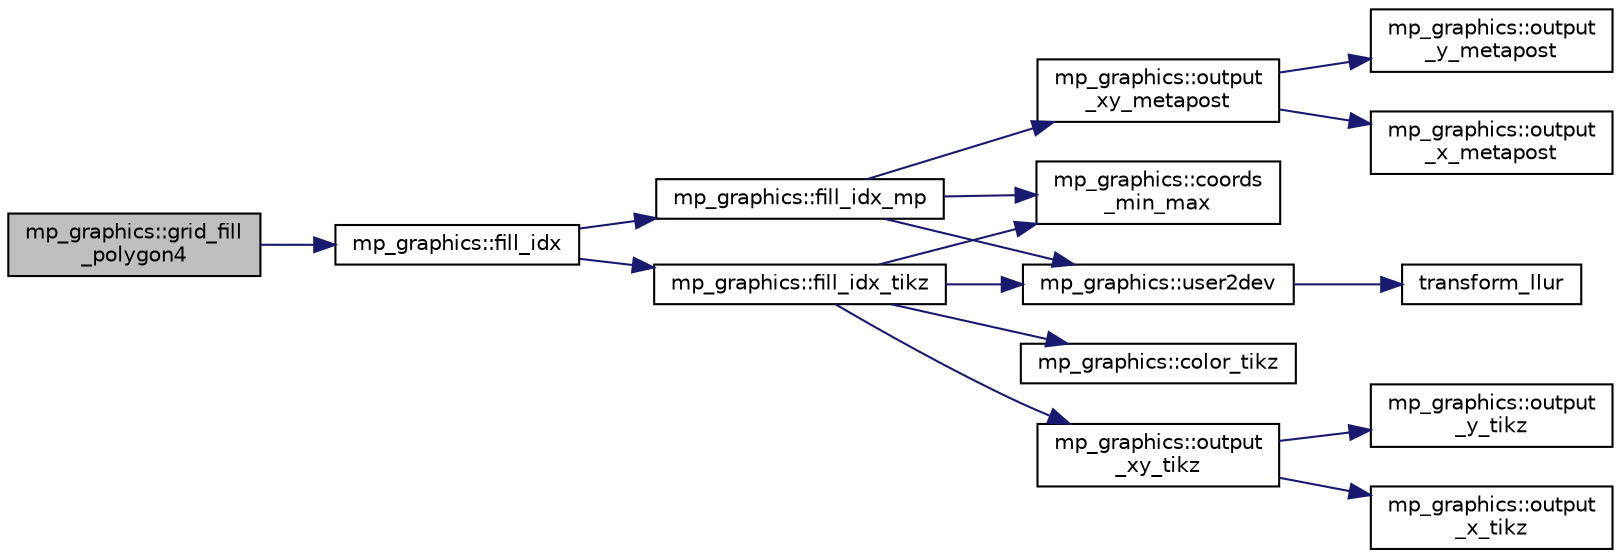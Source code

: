 digraph "mp_graphics::grid_fill_polygon4"
{
  edge [fontname="Helvetica",fontsize="10",labelfontname="Helvetica",labelfontsize="10"];
  node [fontname="Helvetica",fontsize="10",shape=record];
  rankdir="LR";
  Node2993 [label="mp_graphics::grid_fill\l_polygon4",height=0.2,width=0.4,color="black", fillcolor="grey75", style="filled", fontcolor="black"];
  Node2993 -> Node2994 [color="midnightblue",fontsize="10",style="solid",fontname="Helvetica"];
  Node2994 [label="mp_graphics::fill_idx",height=0.2,width=0.4,color="black", fillcolor="white", style="filled",URL="$da/d2c/classmp__graphics.html#a185e833954f00af0df61939e3b3da294"];
  Node2994 -> Node2995 [color="midnightblue",fontsize="10",style="solid",fontname="Helvetica"];
  Node2995 [label="mp_graphics::fill_idx_mp",height=0.2,width=0.4,color="black", fillcolor="white", style="filled",URL="$da/d2c/classmp__graphics.html#a54cc0cb42fd5e93e7519d3b71c5fe6dc"];
  Node2995 -> Node2996 [color="midnightblue",fontsize="10",style="solid",fontname="Helvetica"];
  Node2996 [label="mp_graphics::coords\l_min_max",height=0.2,width=0.4,color="black", fillcolor="white", style="filled",URL="$da/d2c/classmp__graphics.html#afa0af74da2afd1d00b2eeb5e25b4f596"];
  Node2995 -> Node2997 [color="midnightblue",fontsize="10",style="solid",fontname="Helvetica"];
  Node2997 [label="mp_graphics::user2dev",height=0.2,width=0.4,color="black", fillcolor="white", style="filled",URL="$da/d2c/classmp__graphics.html#af087f5f4b08c72f67f5e35cc312070fb"];
  Node2997 -> Node2998 [color="midnightblue",fontsize="10",style="solid",fontname="Helvetica"];
  Node2998 [label="transform_llur",height=0.2,width=0.4,color="black", fillcolor="white", style="filled",URL="$d9/d29/draw_8_c.html#af38b139f64e19404b9a944c7188d4aff"];
  Node2995 -> Node2999 [color="midnightblue",fontsize="10",style="solid",fontname="Helvetica"];
  Node2999 [label="mp_graphics::output\l_xy_metapost",height=0.2,width=0.4,color="black", fillcolor="white", style="filled",URL="$da/d2c/classmp__graphics.html#a564e7d2700489eed72ea865b3acc14db"];
  Node2999 -> Node3000 [color="midnightblue",fontsize="10",style="solid",fontname="Helvetica"];
  Node3000 [label="mp_graphics::output\l_x_metapost",height=0.2,width=0.4,color="black", fillcolor="white", style="filled",URL="$da/d2c/classmp__graphics.html#aee38beb59e940946cbb575cde90b9cfe"];
  Node2999 -> Node3001 [color="midnightblue",fontsize="10",style="solid",fontname="Helvetica"];
  Node3001 [label="mp_graphics::output\l_y_metapost",height=0.2,width=0.4,color="black", fillcolor="white", style="filled",URL="$da/d2c/classmp__graphics.html#a41c9d8463dc57fa97bb9a1e0577980b6"];
  Node2994 -> Node3002 [color="midnightblue",fontsize="10",style="solid",fontname="Helvetica"];
  Node3002 [label="mp_graphics::fill_idx_tikz",height=0.2,width=0.4,color="black", fillcolor="white", style="filled",URL="$da/d2c/classmp__graphics.html#a6d871b98a58914222b7ad34af1b699ca"];
  Node3002 -> Node3003 [color="midnightblue",fontsize="10",style="solid",fontname="Helvetica"];
  Node3003 [label="mp_graphics::color_tikz",height=0.2,width=0.4,color="black", fillcolor="white", style="filled",URL="$da/d2c/classmp__graphics.html#a55d0835caab08eaf3e409096bbb91d63"];
  Node3002 -> Node2996 [color="midnightblue",fontsize="10",style="solid",fontname="Helvetica"];
  Node3002 -> Node2997 [color="midnightblue",fontsize="10",style="solid",fontname="Helvetica"];
  Node3002 -> Node3004 [color="midnightblue",fontsize="10",style="solid",fontname="Helvetica"];
  Node3004 [label="mp_graphics::output\l_xy_tikz",height=0.2,width=0.4,color="black", fillcolor="white", style="filled",URL="$da/d2c/classmp__graphics.html#a640800bc67fec9ed441b27c71461e9c6"];
  Node3004 -> Node3005 [color="midnightblue",fontsize="10",style="solid",fontname="Helvetica"];
  Node3005 [label="mp_graphics::output\l_x_tikz",height=0.2,width=0.4,color="black", fillcolor="white", style="filled",URL="$da/d2c/classmp__graphics.html#a311d4fb1c32d1eb0faeee055bb8badee"];
  Node3004 -> Node3006 [color="midnightblue",fontsize="10",style="solid",fontname="Helvetica"];
  Node3006 [label="mp_graphics::output\l_y_tikz",height=0.2,width=0.4,color="black", fillcolor="white", style="filled",URL="$da/d2c/classmp__graphics.html#a0d6bddb89b4c58c82aa124dd003dda08"];
}
